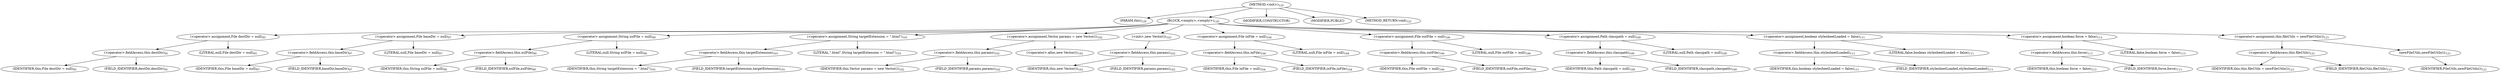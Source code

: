 digraph "&lt;init&gt;" {  
"134" [label = <(METHOD,&lt;init&gt;)<SUB>120</SUB>> ]
"135" [label = <(PARAM,this)<SUB>120</SUB>> ]
"136" [label = <(BLOCK,&lt;empty&gt;,&lt;empty&gt;)<SUB>120</SUB>> ]
"137" [label = <(&lt;operator&gt;.assignment,File destDir = null)<SUB>95</SUB>> ]
"138" [label = <(&lt;operator&gt;.fieldAccess,this.destDir)<SUB>95</SUB>> ]
"139" [label = <(IDENTIFIER,this,File destDir = null)<SUB>95</SUB>> ]
"140" [label = <(FIELD_IDENTIFIER,destDir,destDir)<SUB>95</SUB>> ]
"141" [label = <(LITERAL,null,File destDir = null)<SUB>95</SUB>> ]
"142" [label = <(&lt;operator&gt;.assignment,File baseDir = null)<SUB>97</SUB>> ]
"143" [label = <(&lt;operator&gt;.fieldAccess,this.baseDir)<SUB>97</SUB>> ]
"144" [label = <(IDENTIFIER,this,File baseDir = null)<SUB>97</SUB>> ]
"145" [label = <(FIELD_IDENTIFIER,baseDir,baseDir)<SUB>97</SUB>> ]
"146" [label = <(LITERAL,null,File baseDir = null)<SUB>97</SUB>> ]
"147" [label = <(&lt;operator&gt;.assignment,String xslFile = null)<SUB>99</SUB>> ]
"148" [label = <(&lt;operator&gt;.fieldAccess,this.xslFile)<SUB>99</SUB>> ]
"149" [label = <(IDENTIFIER,this,String xslFile = null)<SUB>99</SUB>> ]
"150" [label = <(FIELD_IDENTIFIER,xslFile,xslFile)<SUB>99</SUB>> ]
"151" [label = <(LITERAL,null,String xslFile = null)<SUB>99</SUB>> ]
"152" [label = <(&lt;operator&gt;.assignment,String targetExtension = &quot;.html&quot;)<SUB>101</SUB>> ]
"153" [label = <(&lt;operator&gt;.fieldAccess,this.targetExtension)<SUB>101</SUB>> ]
"154" [label = <(IDENTIFIER,this,String targetExtension = &quot;.html&quot;)<SUB>101</SUB>> ]
"155" [label = <(FIELD_IDENTIFIER,targetExtension,targetExtension)<SUB>101</SUB>> ]
"156" [label = <(LITERAL,&quot;.html&quot;,String targetExtension = &quot;.html&quot;)<SUB>101</SUB>> ]
"157" [label = <(&lt;operator&gt;.assignment,Vector params = new Vector())<SUB>102</SUB>> ]
"158" [label = <(&lt;operator&gt;.fieldAccess,this.params)<SUB>102</SUB>> ]
"159" [label = <(IDENTIFIER,this,Vector params = new Vector())<SUB>102</SUB>> ]
"160" [label = <(FIELD_IDENTIFIER,params,params)<SUB>102</SUB>> ]
"161" [label = <(&lt;operator&gt;.alloc,new Vector())<SUB>102</SUB>> ]
"162" [label = <(&lt;init&gt;,new Vector())<SUB>102</SUB>> ]
"163" [label = <(&lt;operator&gt;.fieldAccess,this.params)<SUB>102</SUB>> ]
"164" [label = <(IDENTIFIER,this,new Vector())<SUB>102</SUB>> ]
"165" [label = <(FIELD_IDENTIFIER,params,params)<SUB>102</SUB>> ]
"166" [label = <(&lt;operator&gt;.assignment,File inFile = null)<SUB>104</SUB>> ]
"167" [label = <(&lt;operator&gt;.fieldAccess,this.inFile)<SUB>104</SUB>> ]
"168" [label = <(IDENTIFIER,this,File inFile = null)<SUB>104</SUB>> ]
"169" [label = <(FIELD_IDENTIFIER,inFile,inFile)<SUB>104</SUB>> ]
"170" [label = <(LITERAL,null,File inFile = null)<SUB>104</SUB>> ]
"171" [label = <(&lt;operator&gt;.assignment,File outFile = null)<SUB>106</SUB>> ]
"172" [label = <(&lt;operator&gt;.fieldAccess,this.outFile)<SUB>106</SUB>> ]
"173" [label = <(IDENTIFIER,this,File outFile = null)<SUB>106</SUB>> ]
"174" [label = <(FIELD_IDENTIFIER,outFile,outFile)<SUB>106</SUB>> ]
"175" [label = <(LITERAL,null,File outFile = null)<SUB>106</SUB>> ]
"176" [label = <(&lt;operator&gt;.assignment,Path classpath = null)<SUB>109</SUB>> ]
"177" [label = <(&lt;operator&gt;.fieldAccess,this.classpath)<SUB>109</SUB>> ]
"178" [label = <(IDENTIFIER,this,Path classpath = null)<SUB>109</SUB>> ]
"179" [label = <(FIELD_IDENTIFIER,classpath,classpath)<SUB>109</SUB>> ]
"180" [label = <(LITERAL,null,Path classpath = null)<SUB>109</SUB>> ]
"181" [label = <(&lt;operator&gt;.assignment,boolean stylesheetLoaded = false)<SUB>111</SUB>> ]
"182" [label = <(&lt;operator&gt;.fieldAccess,this.stylesheetLoaded)<SUB>111</SUB>> ]
"183" [label = <(IDENTIFIER,this,boolean stylesheetLoaded = false)<SUB>111</SUB>> ]
"184" [label = <(FIELD_IDENTIFIER,stylesheetLoaded,stylesheetLoaded)<SUB>111</SUB>> ]
"185" [label = <(LITERAL,false,boolean stylesheetLoaded = false)<SUB>111</SUB>> ]
"186" [label = <(&lt;operator&gt;.assignment,boolean force = false)<SUB>113</SUB>> ]
"187" [label = <(&lt;operator&gt;.fieldAccess,this.force)<SUB>113</SUB>> ]
"188" [label = <(IDENTIFIER,this,boolean force = false)<SUB>113</SUB>> ]
"189" [label = <(FIELD_IDENTIFIER,force,force)<SUB>113</SUB>> ]
"190" [label = <(LITERAL,false,boolean force = false)<SUB>113</SUB>> ]
"191" [label = <(&lt;operator&gt;.assignment,this.fileUtils = newFileUtils())<SUB>121</SUB>> ]
"192" [label = <(&lt;operator&gt;.fieldAccess,this.fileUtils)<SUB>121</SUB>> ]
"193" [label = <(IDENTIFIER,this,this.fileUtils = newFileUtils())<SUB>121</SUB>> ]
"194" [label = <(FIELD_IDENTIFIER,fileUtils,fileUtils)<SUB>121</SUB>> ]
"195" [label = <(newFileUtils,newFileUtils())<SUB>121</SUB>> ]
"196" [label = <(IDENTIFIER,FileUtils,newFileUtils())<SUB>121</SUB>> ]
"197" [label = <(MODIFIER,CONSTRUCTOR)> ]
"198" [label = <(MODIFIER,PUBLIC)> ]
"199" [label = <(METHOD_RETURN,void)<SUB>122</SUB>> ]
  "134" -> "135" 
  "134" -> "136" 
  "134" -> "197" 
  "134" -> "198" 
  "134" -> "199" 
  "136" -> "137" 
  "136" -> "142" 
  "136" -> "147" 
  "136" -> "152" 
  "136" -> "157" 
  "136" -> "162" 
  "136" -> "166" 
  "136" -> "171" 
  "136" -> "176" 
  "136" -> "181" 
  "136" -> "186" 
  "136" -> "191" 
  "137" -> "138" 
  "137" -> "141" 
  "138" -> "139" 
  "138" -> "140" 
  "142" -> "143" 
  "142" -> "146" 
  "143" -> "144" 
  "143" -> "145" 
  "147" -> "148" 
  "147" -> "151" 
  "148" -> "149" 
  "148" -> "150" 
  "152" -> "153" 
  "152" -> "156" 
  "153" -> "154" 
  "153" -> "155" 
  "157" -> "158" 
  "157" -> "161" 
  "158" -> "159" 
  "158" -> "160" 
  "162" -> "163" 
  "163" -> "164" 
  "163" -> "165" 
  "166" -> "167" 
  "166" -> "170" 
  "167" -> "168" 
  "167" -> "169" 
  "171" -> "172" 
  "171" -> "175" 
  "172" -> "173" 
  "172" -> "174" 
  "176" -> "177" 
  "176" -> "180" 
  "177" -> "178" 
  "177" -> "179" 
  "181" -> "182" 
  "181" -> "185" 
  "182" -> "183" 
  "182" -> "184" 
  "186" -> "187" 
  "186" -> "190" 
  "187" -> "188" 
  "187" -> "189" 
  "191" -> "192" 
  "191" -> "195" 
  "192" -> "193" 
  "192" -> "194" 
  "195" -> "196" 
}
